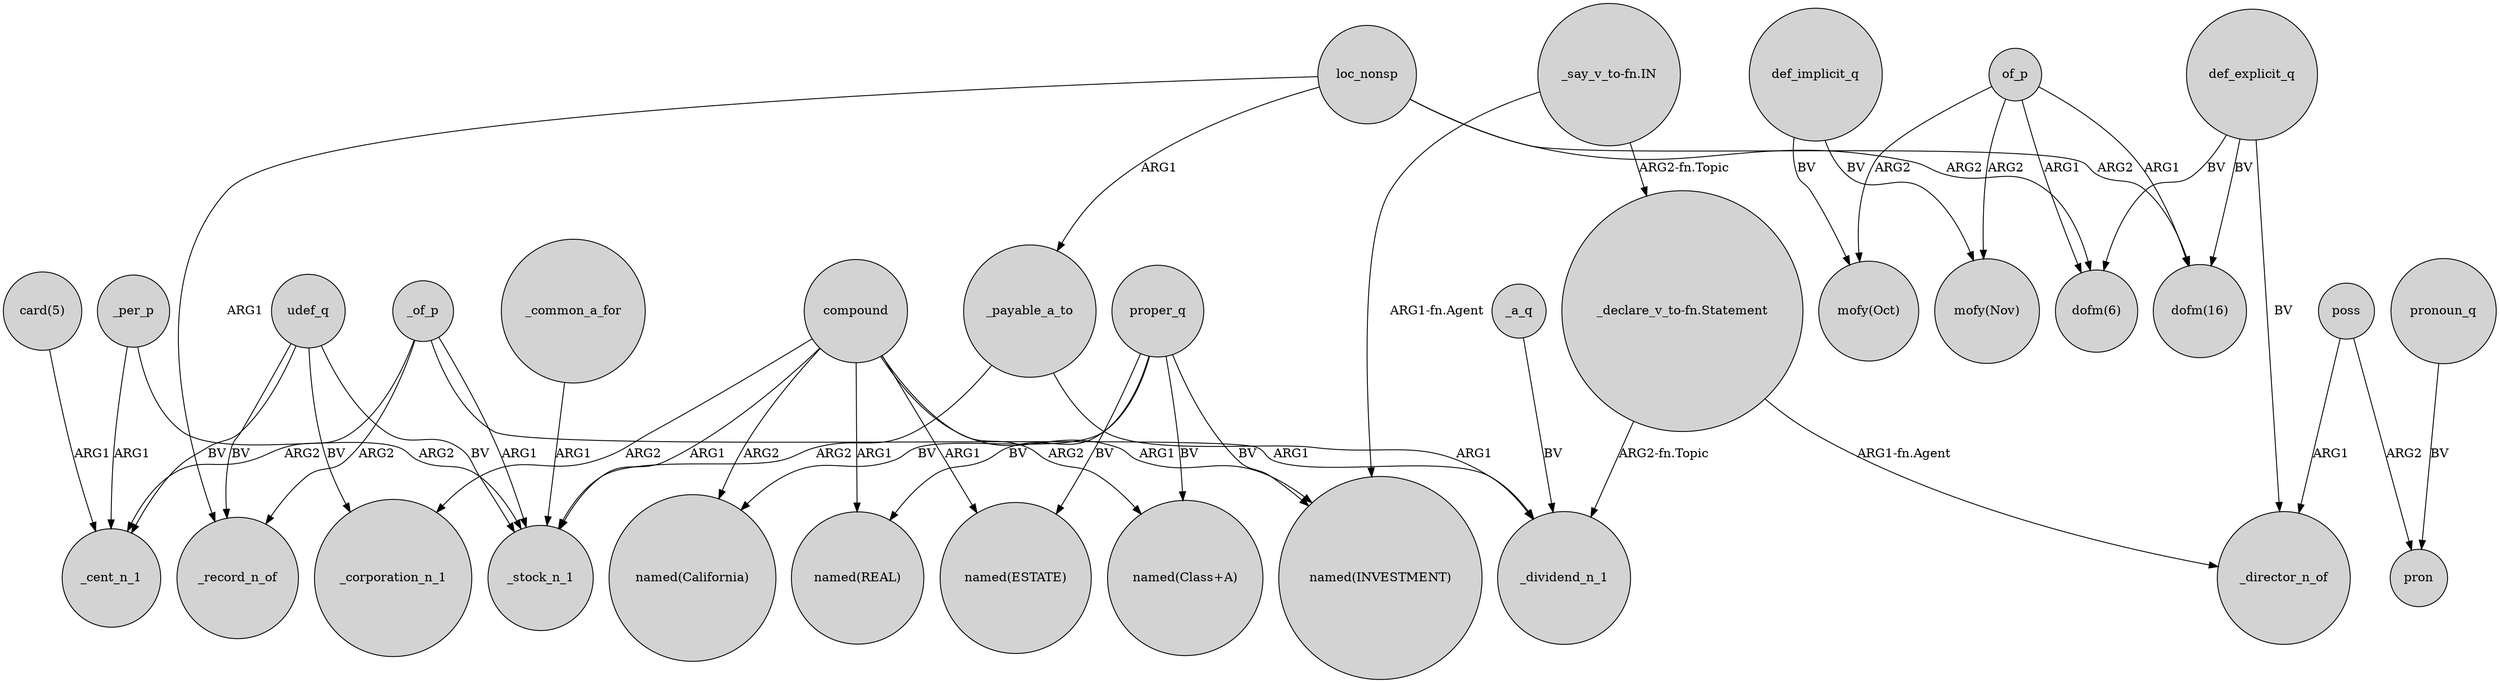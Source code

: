 digraph {
	node [shape=circle style=filled]
	"card(5)" -> _cent_n_1 [label=ARG1]
	compound -> "named(ESTATE)" [label=ARG1]
	_payable_a_to -> _dividend_n_1 [label=ARG1]
	of_p -> "dofm(16)" [label=ARG1]
	poss -> pron [label=ARG2]
	"_declare_v_to-fn.Statement" -> _director_n_of [label="ARG1-fn.Agent"]
	def_implicit_q -> "mofy(Oct)" [label=BV]
	poss -> _director_n_of [label=ARG1]
	_per_p -> _stock_n_1 [label=ARG2]
	loc_nonsp -> _payable_a_to [label=ARG1]
	_payable_a_to -> _stock_n_1 [label=ARG2]
	loc_nonsp -> _record_n_of [label=ARG1]
	udef_q -> _record_n_of [label=BV]
	"_declare_v_to-fn.Statement" -> _dividend_n_1 [label="ARG2-fn.Topic"]
	compound -> _corporation_n_1 [label=ARG2]
	proper_q -> "named(California)" [label=BV]
	compound -> "named(Class+A)" [label=ARG2]
	proper_q -> "named(REAL)" [label=BV]
	compound -> _stock_n_1 [label=ARG1]
	of_p -> "mofy(Oct)" [label=ARG2]
	udef_q -> _cent_n_1 [label=BV]
	of_p -> "dofm(6)" [label=ARG1]
	pronoun_q -> pron [label=BV]
	udef_q -> _corporation_n_1 [label=BV]
	_per_p -> _cent_n_1 [label=ARG1]
	_of_p -> _stock_n_1 [label=ARG1]
	udef_q -> _stock_n_1 [label=BV]
	def_explicit_q -> "dofm(6)" [label=BV]
	compound -> "named(REAL)" [label=ARG1]
	_of_p -> _dividend_n_1 [label=ARG1]
	_of_p -> _cent_n_1 [label=ARG2]
	_of_p -> _record_n_of [label=ARG2]
	def_explicit_q -> "dofm(16)" [label=BV]
	compound -> "named(California)" [label=ARG2]
	_common_a_for -> _stock_n_1 [label=ARG1]
	proper_q -> "named(INVESTMENT)" [label=BV]
	loc_nonsp -> "dofm(6)" [label=ARG2]
	of_p -> "mofy(Nov)" [label=ARG2]
	loc_nonsp -> "dofm(16)" [label=ARG2]
	def_implicit_q -> "mofy(Nov)" [label=BV]
	proper_q -> "named(Class+A)" [label=BV]
	compound -> "named(INVESTMENT)" [label=ARG1]
	"_say_v_to-fn.IN" -> "_declare_v_to-fn.Statement" [label="ARG2-fn.Topic"]
	"_say_v_to-fn.IN" -> "named(INVESTMENT)" [label="ARG1-fn.Agent"]
	_a_q -> _dividend_n_1 [label=BV]
	proper_q -> "named(ESTATE)" [label=BV]
	def_explicit_q -> _director_n_of [label=BV]
}
